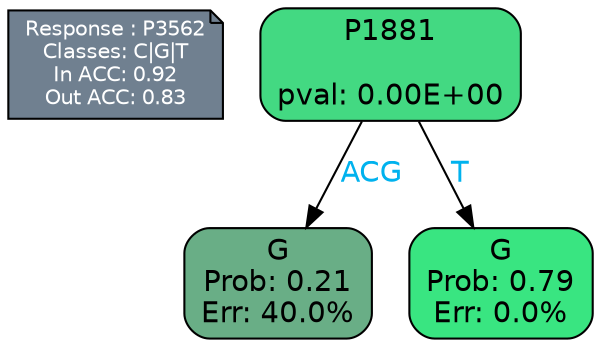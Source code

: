digraph Tree {
node [shape=box, style="filled, rounded", color="black", fontname=helvetica] ;
graph [ranksep=equally, splines=polylines, bgcolor=transparent, dpi=600] ;
edge [fontname=helvetica] ;
LEGEND [label="Response : P3562
Classes: C|G|T
In ACC: 0.92
Out ACC: 0.83
",shape=note,align=left,style=filled,fillcolor="slategray",fontcolor="white",fontsize=10];1 [label="P1881

pval: 0.00E+00", fillcolor="#43d982"] ;
2 [label="G
Prob: 0.21
Err: 40.0%", fillcolor="#69ae86"] ;
3 [label="G
Prob: 0.79
Err: 0.0%", fillcolor="#39e581"] ;
1 -> 2 [label="ACG",fontcolor=deepskyblue2] ;
1 -> 3 [label="T",fontcolor=deepskyblue2] ;
{rank = same; 2;3;}{rank = same; LEGEND;1;}}